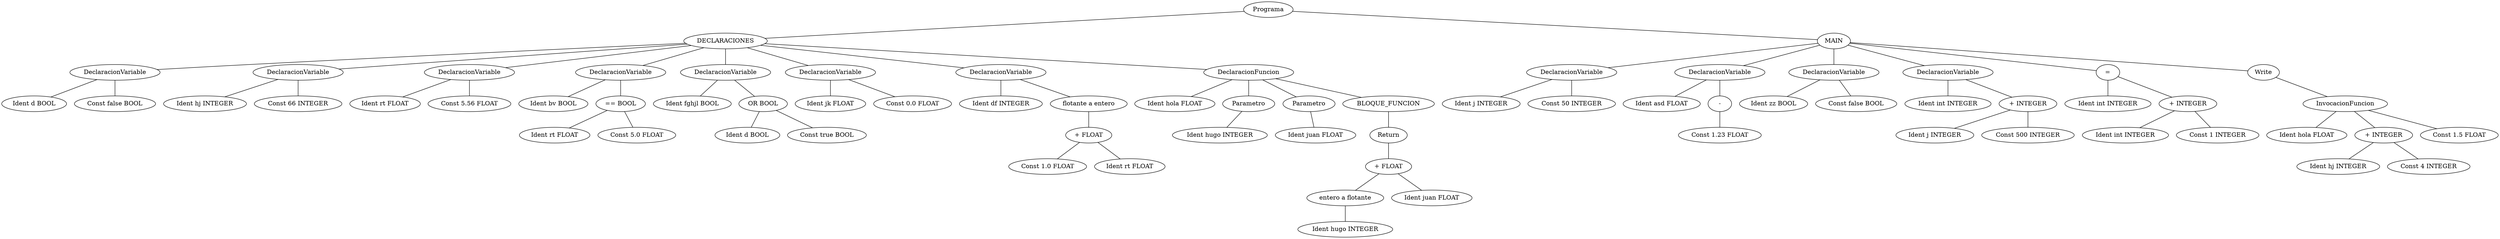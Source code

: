 graph G {71 [label="Programa"]
72 [label="DECLARACIONES"]
71 -- 72
73 [label="DeclaracionVariable"]
72 -- 73
74 [label="Ident d BOOL"]
73 -- 74
75 [label="Const false BOOL"]
73 -- 75
76 [label="DeclaracionVariable"]
72 -- 76
77 [label="Ident hj INTEGER"]
76 -- 77
78 [label="Const 66 INTEGER"]
76 -- 78
79 [label="DeclaracionVariable"]
72 -- 79
80 [label="Ident rt FLOAT"]
79 -- 80
81 [label="Const 5.56 FLOAT"]
79 -- 81
82 [label="DeclaracionVariable"]
72 -- 82
83 [label="Ident bv BOOL"]
82 -- 83
84 [label="== BOOL"]
82 -- 84
85 [label="Ident rt FLOAT"]
84 -- 85
86 [label="Const 5.0 FLOAT"]
84 -- 86
87 [label="DeclaracionVariable"]
72 -- 87
88 [label="Ident fghjl BOOL"]
87 -- 88
89 [label="OR BOOL"]
87 -- 89
90 [label="Ident d BOOL"]
89 -- 90
91 [label="Const true BOOL"]
89 -- 91
92 [label="DeclaracionVariable"]
72 -- 92
93 [label="Ident jk FLOAT"]
92 -- 93
94 [label="Const 0.0 FLOAT"]
92 -- 94
95 [label="DeclaracionVariable"]
72 -- 95
96 [label="Ident df INTEGER"]
95 -- 96
97 [label="flotante a entero"]
95 -- 97
98 [label="+ FLOAT"]
97 -- 98
99 [label="Const 1.0 FLOAT"]
98 -- 99
100 [label="Ident rt FLOAT"]
98 -- 100
101 [label="DeclaracionFuncion"]
72 -- 101
102 [label="Ident hola FLOAT"]
101 -- 102
103 [label="Parametro"]
101 -- 103
104 [label="Ident hugo INTEGER"]
103 -- 104
105 [label="Parametro"]
101 -- 105
106 [label="Ident juan FLOAT"]
105 -- 106
107 [label="BLOQUE_FUNCION"]
101 -- 107
108 [label="Return"]
107 -- 108
109 [label="+ FLOAT"]
108 -- 109
110 [label="entero a flotante"]
109 -- 110
111 [label="Ident hugo INTEGER"]
110 -- 111
112 [label="Ident juan FLOAT"]
109 -- 112
113 [label="MAIN"]
71 -- 113
114 [label="DeclaracionVariable"]
113 -- 114
115 [label="Ident j INTEGER"]
114 -- 115
116 [label="Const 50 INTEGER"]
114 -- 116
117 [label="DeclaracionVariable"]
113 -- 117
118 [label="Ident asd FLOAT"]
117 -- 118
119 [label="-"]
117 -- 119
120 [label="Const 1.23 FLOAT"]
119 -- 120
121 [label="DeclaracionVariable"]
113 -- 121
122 [label="Ident zz BOOL"]
121 -- 122
123 [label="Const false BOOL"]
121 -- 123
124 [label="DeclaracionVariable"]
113 -- 124
125 [label="Ident int INTEGER"]
124 -- 125
126 [label="+ INTEGER"]
124 -- 126
127 [label="Ident j INTEGER"]
126 -- 127
128 [label="Const 500 INTEGER"]
126 -- 128
129 [label="="]
113 -- 129
130 [label="Ident int INTEGER"]
129 -- 130
131 [label="+ INTEGER"]
129 -- 131
132 [label="Ident int INTEGER"]
131 -- 132
133 [label="Const 1 INTEGER"]
131 -- 133
134 [label="Write"]
113 -- 134
135 [label="InvocacionFuncion"]
134 -- 135
136 [label="Ident hola FLOAT"]
135 -- 136
137 [label="+ INTEGER"]
135 -- 137
138 [label="Ident hj INTEGER"]
137 -- 138
139 [label="Const 4 INTEGER"]
137 -- 139
140 [label="Const 1.5 FLOAT"]
135 -- 140
}
